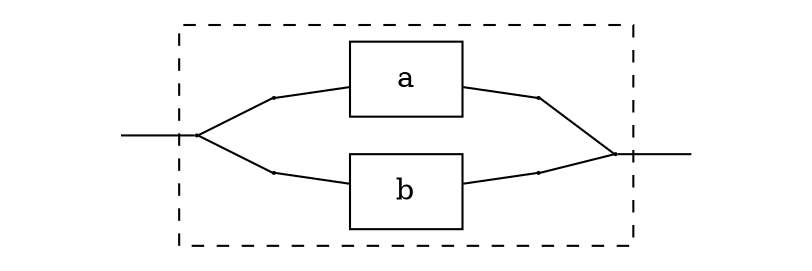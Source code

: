graph serieel {
    node[shape=none,label=""];
    start;
    end;

    subgraph cluster_system {
        graph[style=dashed]

        node[shape=rectangle];
        a[label="a"];
        b[label="b"];

        node[shape=oval,label="",height=0.01,width=0.01];
        lb; lt; lm;
        rb; rt; rm;

        lm -- lt;
        lm -- lb;
        lt -- a;
        lb -- b;

        a -- rt;
        b -- rb;
        rt -- rm;
        rb -- rm;
    }
    start -- lm;
    rm -- end;

    rankdir=LR;
}
